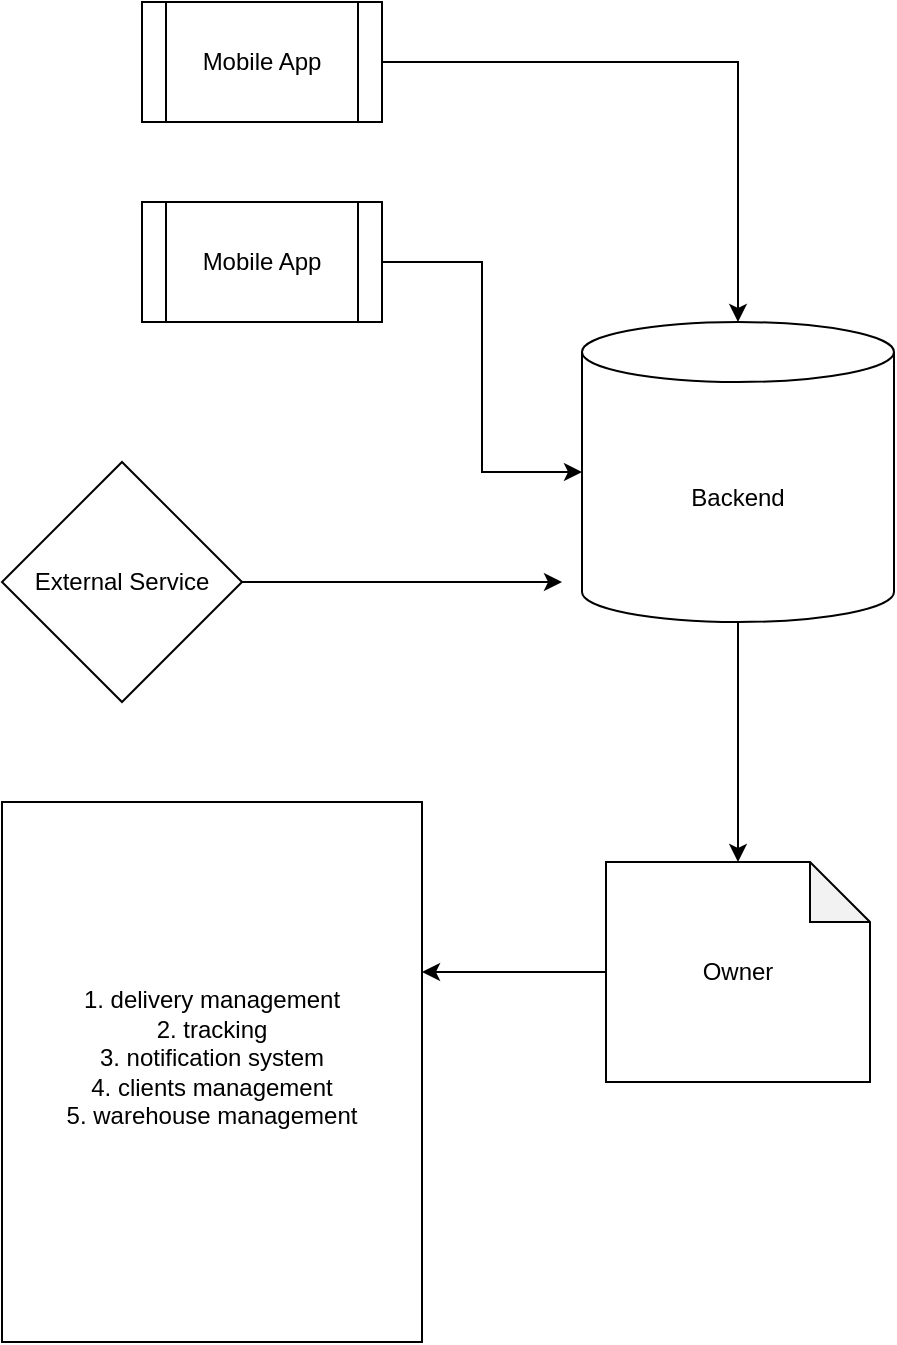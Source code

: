 <mxfile version="24.6.2" type="github">
  <diagram name="Page-1" id="ahCNRkm_eGCa7g_5XEhs">
    <mxGraphModel dx="1434" dy="695" grid="1" gridSize="10" guides="1" tooltips="1" connect="1" arrows="1" fold="1" page="1" pageScale="1" pageWidth="827" pageHeight="1169" math="0" shadow="0">
      <root>
        <mxCell id="0" />
        <mxCell id="1" parent="0" />
        <mxCell id="tGjmZV55C5iH4X7IhqEV-12" style="edgeStyle=orthogonalEdgeStyle;rounded=0;orthogonalLoop=1;jettySize=auto;html=1;" edge="1" parent="1" source="tGjmZV55C5iH4X7IhqEV-1" target="tGjmZV55C5iH4X7IhqEV-11">
          <mxGeometry relative="1" as="geometry" />
        </mxCell>
        <mxCell id="tGjmZV55C5iH4X7IhqEV-1" value="Backend" style="shape=cylinder3;whiteSpace=wrap;html=1;boundedLbl=1;backgroundOutline=1;size=15;" vertex="1" parent="1">
          <mxGeometry x="340" y="210" width="156" height="150" as="geometry" />
        </mxCell>
        <mxCell id="tGjmZV55C5iH4X7IhqEV-5" style="edgeStyle=orthogonalEdgeStyle;rounded=0;orthogonalLoop=1;jettySize=auto;html=1;" edge="1" parent="1" source="tGjmZV55C5iH4X7IhqEV-3" target="tGjmZV55C5iH4X7IhqEV-1">
          <mxGeometry relative="1" as="geometry" />
        </mxCell>
        <mxCell id="tGjmZV55C5iH4X7IhqEV-3" value="Mobile App" style="shape=process;whiteSpace=wrap;html=1;backgroundOutline=1;" vertex="1" parent="1">
          <mxGeometry x="120" y="50" width="120" height="60" as="geometry" />
        </mxCell>
        <mxCell id="tGjmZV55C5iH4X7IhqEV-6" style="edgeStyle=orthogonalEdgeStyle;rounded=0;orthogonalLoop=1;jettySize=auto;html=1;" edge="1" parent="1" source="tGjmZV55C5iH4X7IhqEV-4" target="tGjmZV55C5iH4X7IhqEV-1">
          <mxGeometry relative="1" as="geometry" />
        </mxCell>
        <mxCell id="tGjmZV55C5iH4X7IhqEV-4" value="Mobile App" style="shape=process;whiteSpace=wrap;html=1;backgroundOutline=1;" vertex="1" parent="1">
          <mxGeometry x="120" y="150" width="120" height="60" as="geometry" />
        </mxCell>
        <mxCell id="tGjmZV55C5iH4X7IhqEV-15" style="edgeStyle=orthogonalEdgeStyle;rounded=0;orthogonalLoop=1;jettySize=auto;html=1;" edge="1" parent="1" source="tGjmZV55C5iH4X7IhqEV-7">
          <mxGeometry relative="1" as="geometry">
            <mxPoint x="330" y="340" as="targetPoint" />
          </mxGeometry>
        </mxCell>
        <mxCell id="tGjmZV55C5iH4X7IhqEV-7" value="External Service" style="rhombus;whiteSpace=wrap;html=1;" vertex="1" parent="1">
          <mxGeometry x="50" y="280" width="120" height="120" as="geometry" />
        </mxCell>
        <mxCell id="tGjmZV55C5iH4X7IhqEV-13" style="edgeStyle=orthogonalEdgeStyle;rounded=0;orthogonalLoop=1;jettySize=auto;html=1;" edge="1" parent="1" source="tGjmZV55C5iH4X7IhqEV-11">
          <mxGeometry relative="1" as="geometry">
            <mxPoint x="260" y="535" as="targetPoint" />
          </mxGeometry>
        </mxCell>
        <mxCell id="tGjmZV55C5iH4X7IhqEV-11" value="Owner" style="shape=note;whiteSpace=wrap;html=1;backgroundOutline=1;darkOpacity=0.05;" vertex="1" parent="1">
          <mxGeometry x="352" y="480" width="132" height="110" as="geometry" />
        </mxCell>
        <mxCell id="tGjmZV55C5iH4X7IhqEV-14" value="1. delivery management&lt;div&gt;2. tracking&lt;/div&gt;&lt;div&gt;3. notification system&lt;/div&gt;&lt;div&gt;4. clients management&lt;/div&gt;&lt;div&gt;5. warehouse management&lt;/div&gt;&lt;div&gt;&lt;br&gt;&lt;/div&gt;" style="rounded=0;whiteSpace=wrap;html=1;" vertex="1" parent="1">
          <mxGeometry x="50" y="450" width="210" height="270" as="geometry" />
        </mxCell>
      </root>
    </mxGraphModel>
  </diagram>
</mxfile>
